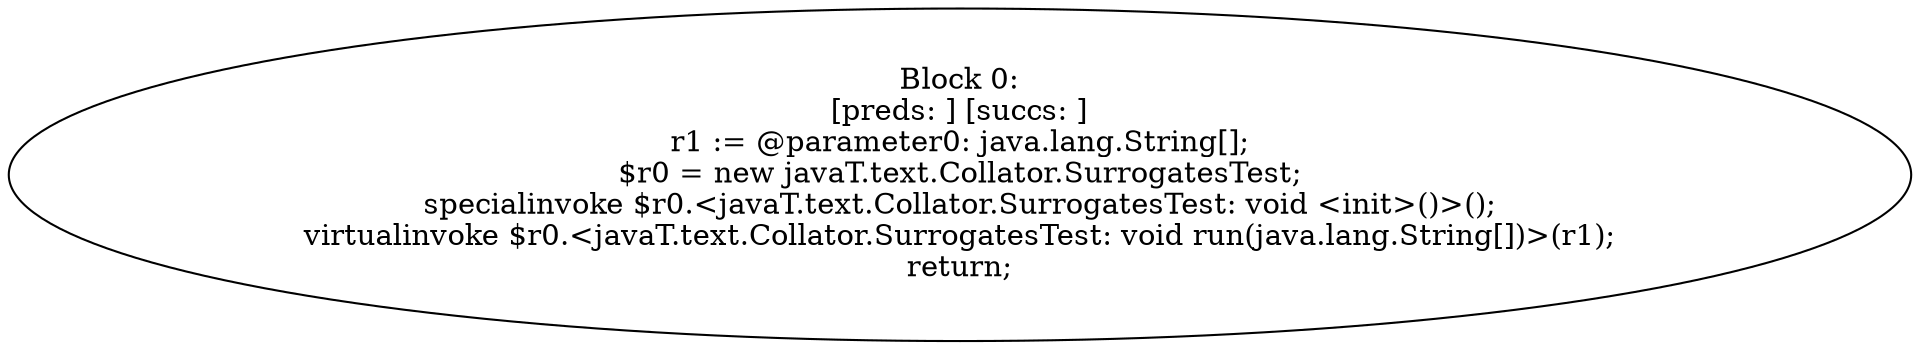 digraph "unitGraph" {
    "Block 0:
[preds: ] [succs: ]
r1 := @parameter0: java.lang.String[];
$r0 = new javaT.text.Collator.SurrogatesTest;
specialinvoke $r0.<javaT.text.Collator.SurrogatesTest: void <init>()>();
virtualinvoke $r0.<javaT.text.Collator.SurrogatesTest: void run(java.lang.String[])>(r1);
return;
"
}
